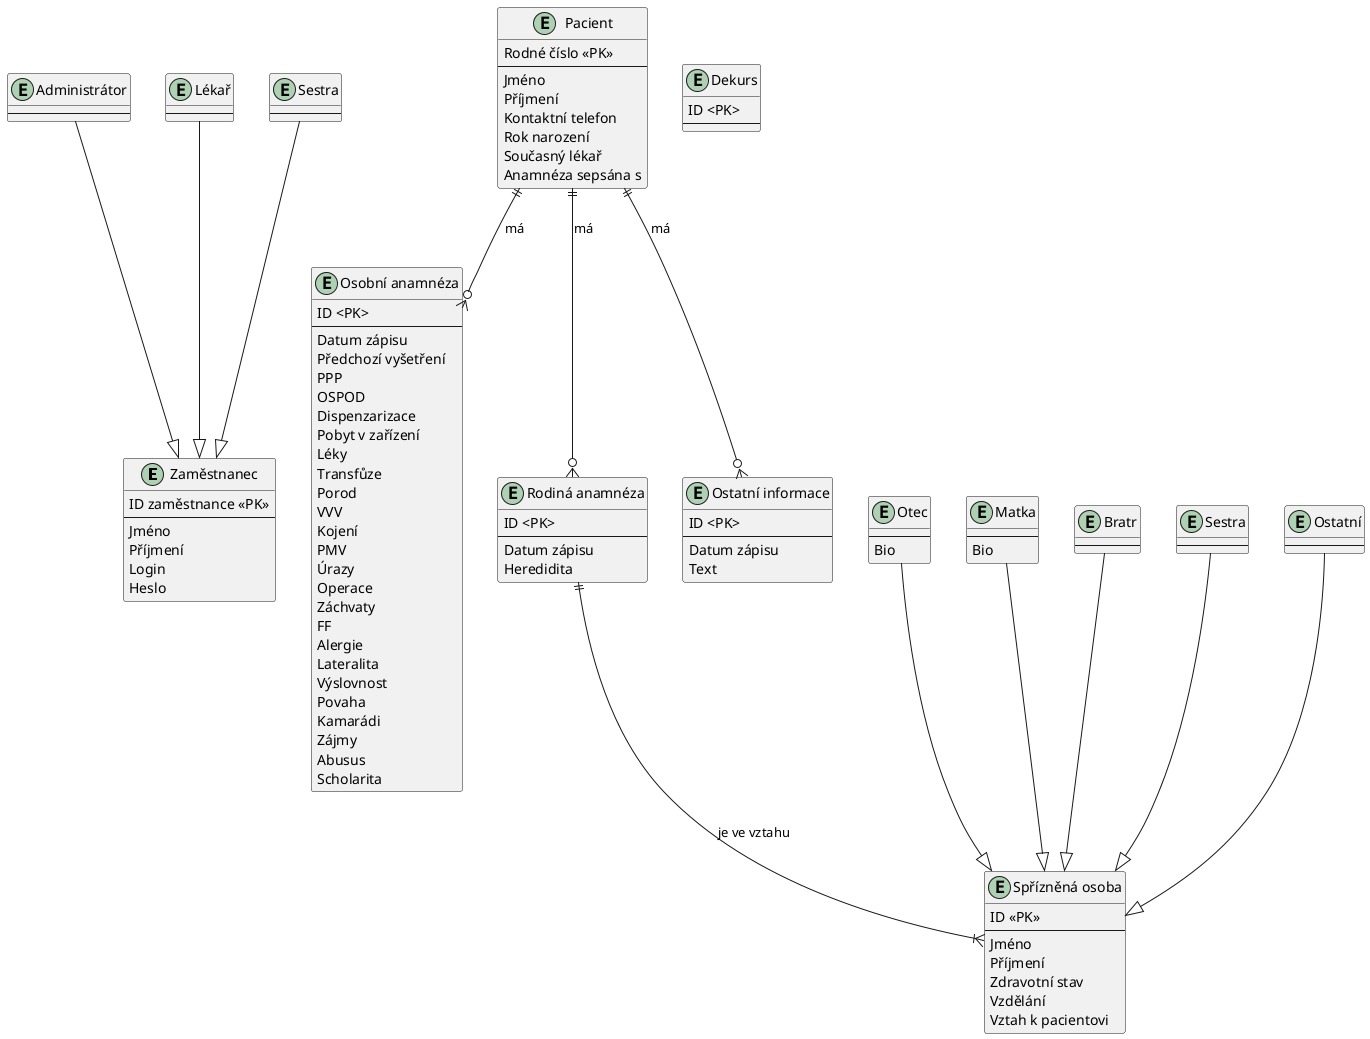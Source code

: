 @startuml erd

entity "Zaměstnanec" as za {
	ID zaměstnance <<PK>>
	---
	Jméno
	Příjmení
	Login
	Heslo
}

entity "Administrátor" as ad{
	---
}
entity "Lékař" as le{
	---
}
entity "Sestra" as se{
	---
}

entity "Pacient"{
	Rodné číslo <<PK>>
	---
	Jméno
	Příjmení
	Kontaktní telefon
	Rok narození
	Současný lékař
	Anamnéza sepsána s
}

entity "Osobní anamnéza" as oa {
	ID <PK>
	---
	Datum zápisu
	Předchozí vyšetření
	PPP
	OSPOD
	Dispenzarizace
	Pobyt v zařízení
	Léky
	Transfůze
	Porod
	VVV
	Kojení
	PMV
	Úrazy
	Operace
	Záchvaty
	FF
	Alergie
	Lateralita
	Výslovnost
	Povaha
	Kamarádi
	Zájmy
	Abusus
	Scholarita
}

entity "Rodiná anamnéza" as ra {
	ID <PK>
	---
	Datum zápisu
	Heredidita
}

entity "Ostatní informace" as info {
	ID <PK>
	---
	Datum zápisu
	Text
}

entity "Dekurs" as dek {
	ID <PK>
	---
}

entity "Spřízněná osoba" as osoba {
	ID <<PK>>
	---
	Jméno
	Příjmení
	Zdravotní stav
	Vzdělání
	Vztah k pacientovi
}

entity "Otec" {
	---
	Bio
}
entity "Matka" {
	---
	Bio
}
entity "Bratr" {
	---
}
entity "Sestra" {
	---
}
entity "Ostatní" as os{
	---
}

ra ||--|{ osoba : je ve vztahu
Pacient ||--o{ oa : má
Pacient ||--o{ ra : má
Pacient ||--o{ info : má

' generalizace
le --|> za
se --|> za
ad --|> za
Otec --|> osoba
Matka --|> osoba
Bratr --|> osoba
Sestra --|> osoba
os --|> osoba

@enduml
